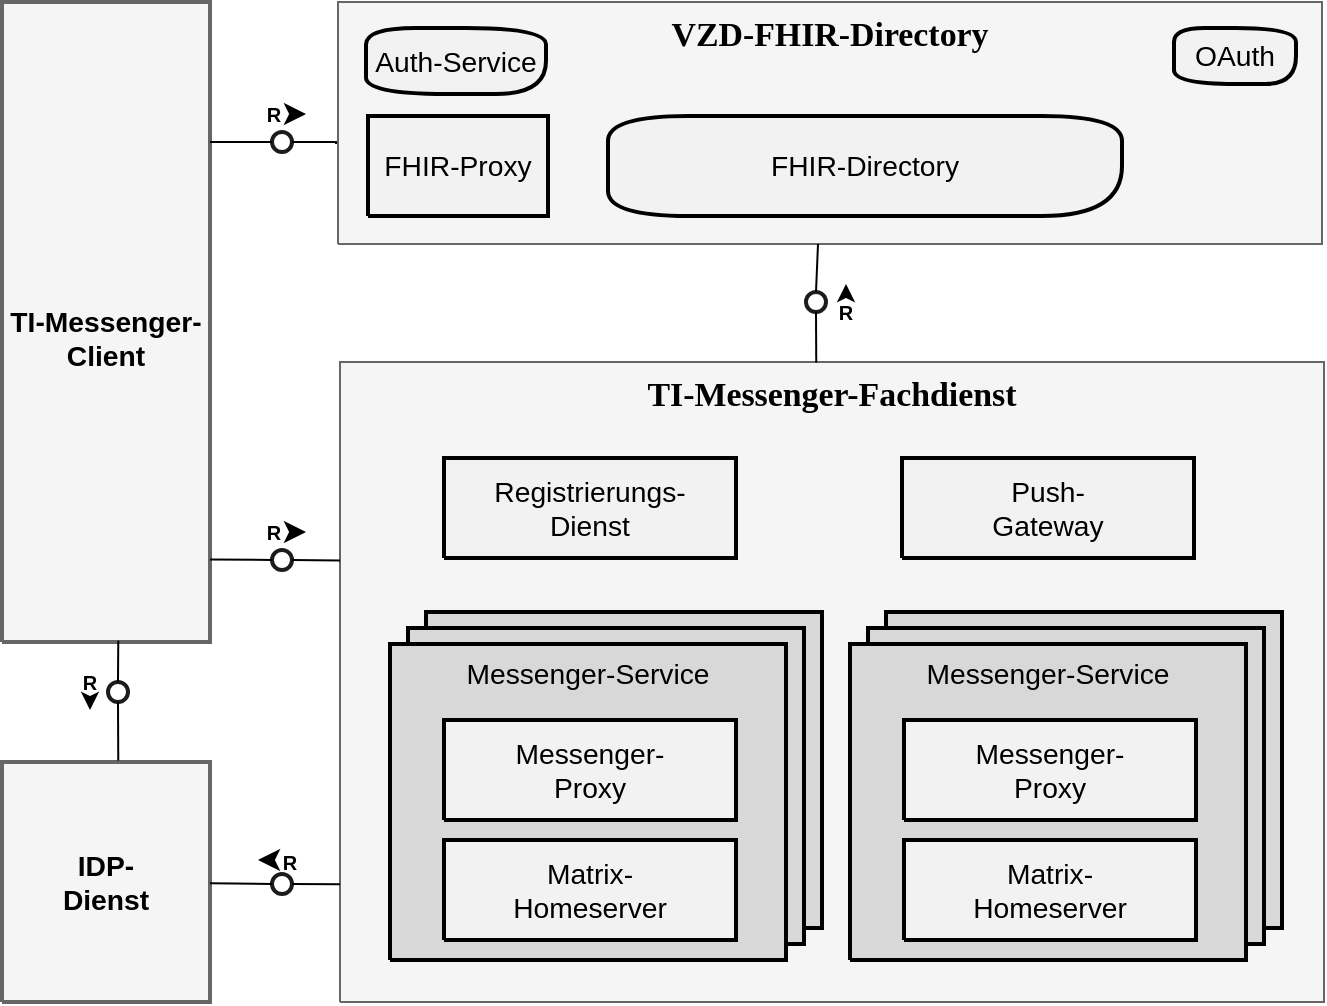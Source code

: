 <mxfile>
    <diagram name="Allgemein" id="euBj5xrBh4o_RF6xaW2p">
        <mxGraphModel dx="165" dy="485" grid="1" gridSize="10" guides="1" tooltips="1" connect="1" arrows="1" fold="1" page="1" pageScale="1" pageWidth="827" pageHeight="1169" math="0" shadow="0">
            <root>
                <mxCell id="0"/>
                <mxCell id="1" parent="0"/>
                <UserObject label="&lt;div style=&quot;font-size: 1px&quot;&gt;&lt;font style=&quot;font-size:16.93px;font-family:Calibri;color:#000000;direction:ltr;letter-spacing:0px;line-height:120%;opacity:1&quot;&gt;&lt;b&gt;VZD-FHIR-Directory&lt;br/&gt;&lt;/b&gt;&lt;/font&gt;&lt;/div&gt;" tags="Hintergrund" id="CfJ6PVG0hl9HaETuA9oQ-1">
                    <mxCell style="verticalAlign=top;align=center;vsdxID=1;fillColor=#f5f5f5;shape=stencil(nZBLDoAgDERP0z3SIyjew0SURgSD+Lu9kMZoXLhwN9O+tukAlrNpJg1SzDH4QW/URgNYgZTkjA4UkwJUgGXng+6DX1zLfmoymdXo17xh5zmRJ6Q42BWCfc2oJfdAr+Yv+AP9Cb7OJ3H/2JG1HNGz/84klThPVCc=);strokeColor=#666666;points=[];labelBackgroundColor=none;rounded=0;html=1;whiteSpace=wrap;fontColor=#333333;" parent="1" vertex="1">
                        <mxGeometry x="214" y="25" width="492" height="121" as="geometry"/>
                    </mxCell>
                </UserObject>
                <UserObject label="&lt;div style=&quot;font-size: 1px&quot;&gt;&lt;font style=&quot;font-size:16.93px;font-family:Calibri;color:#000000;direction:ltr;letter-spacing:0px;line-height:120%;opacity:1&quot;&gt;&lt;b&gt;     TI-Messenger-Fachdienst&lt;br/&gt;&lt;/b&gt;&lt;/font&gt;&lt;/div&gt;" tags="Hintergrund" id="CfJ6PVG0hl9HaETuA9oQ-2">
                    <mxCell style="verticalAlign=top;align=center;vsdxID=2;fillColor=#f5f5f5;shape=stencil(nZBLDoAgDERP0z3SIyjew0SURgSD+Lu9kMZoXLhwN9O+tukAlrNpJg1SzDH4QW/URgNYgZTkjA4UkwJUgGXng+6DX1zLfmoymdXo17xh5zmRJ6Q42BWCfc2oJfdAr+Yv+AP9Cb7OJ3H/2JG1HNGz/84klThPVCc=);points=[];labelBackgroundColor=none;rounded=0;html=1;whiteSpace=wrap;fontColor=#333333;strokeColor=#666666;" parent="1" vertex="1">
                        <mxGeometry x="215" y="205" width="492" height="320" as="geometry"/>
                    </mxCell>
                </UserObject>
                <UserObject label="&lt;div style=&quot;font-size: 1px&quot;&gt;&lt;/div&gt;" tags="Hintergrund" id="CfJ6PVG0hl9HaETuA9oQ-3">
                    <mxCell style="verticalAlign=top;align=center;vsdxID=3;fillColor=#d8d8d8;gradientColor=none;shape=stencil(nZBLDoAgDERP0z3SIyjew0SURgSD+Lu9kMZoXLhwN9O+tukAlrNpJg1SzDH4QW/URgNYgZTkjA4UkwJUgGXng+6DX1zLfmoymdXo17xh5zmRJ6Q42BWCfc2oJfdAr+Yv+AP9Cb7OJ3H/2JG1HNGz/84klThPVCc=);strokeWidth=2;points=[];labelBackgroundColor=none;rounded=0;html=1;whiteSpace=wrap;" parent="1" vertex="1">
                        <mxGeometry x="258" y="330" width="198" height="158" as="geometry"/>
                    </mxCell>
                </UserObject>
                <UserObject label="&lt;div style=&quot;font-size: 1px&quot;&gt;&lt;/div&gt;" tags="Hintergrund" id="CfJ6PVG0hl9HaETuA9oQ-4">
                    <mxCell style="verticalAlign=top;align=center;vsdxID=4;fillColor=#d8d8d8;gradientColor=none;shape=stencil(nZBLDoAgDERP0z3SIyjew0SURgSD+Lu9kMZoXLhwN9O+tukAlrNpJg1SzDH4QW/URgNYgZTkjA4UkwJUgGXng+6DX1zLfmoymdXo17xh5zmRJ6Q42BWCfc2oJfdAr+Yv+AP9Cb7OJ3H/2JG1HNGz/84klThPVCc=);strokeWidth=2;points=[];labelBackgroundColor=none;rounded=0;html=1;whiteSpace=wrap;" parent="1" vertex="1">
                        <mxGeometry x="249" y="338" width="198" height="158" as="geometry"/>
                    </mxCell>
                </UserObject>
                <UserObject label="&lt;div style=&quot;font-size: 1px&quot;&gt;&lt;font style=&quot;font-size:14.11px;font-family:Arial;color:#000000;direction:ltr;letter-spacing:0px;line-height:120%;opacity:1&quot;&gt;Messenger-Service&lt;br/&gt;&lt;/font&gt;&lt;/div&gt;" tags="Hintergrund" id="CfJ6PVG0hl9HaETuA9oQ-5">
                    <mxCell style="verticalAlign=top;align=center;vsdxID=5;fillColor=#d8d8d8;gradientColor=none;shape=stencil(nZBLDoAgDERP0z3SIyjew0SURgSD+Lu9kMZoXLhwN9O+tukAlrNpJg1SzDH4QW/URgNYgZTkjA4UkwJUgGXng+6DX1zLfmoymdXo17xh5zmRJ6Q42BWCfc2oJfdAr+Yv+AP9Cb7OJ3H/2JG1HNGz/84klThPVCc=);strokeWidth=2;points=[];labelBackgroundColor=none;rounded=0;html=1;whiteSpace=wrap;" parent="1" vertex="1">
                        <mxGeometry x="240" y="346" width="198" height="158" as="geometry"/>
                    </mxCell>
                </UserObject>
                <UserObject label="&lt;div style=&quot;font-size: 1px&quot;&gt;&lt;font style=&quot;font-size:14.11px;font-family:Arial;color:#000000;direction:ltr;letter-spacing:0px;line-height:120%;opacity:1&quot;&gt;Registrierungs-&lt;br/&gt;Dienst&lt;br/&gt;&lt;/font&gt;&lt;/div&gt;" tags="Hintergrund" id="CfJ6PVG0hl9HaETuA9oQ-6">
                    <mxCell style="verticalAlign=middle;align=center;vsdxID=6;fillColor=#f2f2f2;gradientColor=none;shape=stencil(nZBLDoAgDERP0z3SIyjew0SURgSD+Lu9kMZoXLhwN9O+tukAlrNpJg1SzDH4QW/URgNYgZTkjA4UkwJUgGXng+6DX1zLfmoymdXo17xh5zmRJ6Q42BWCfc2oJfdAr+Yv+AP9Cb7OJ3H/2JG1HNGz/84klThPVCc=);strokeColor=#000000;strokeWidth=2;spacingTop=-1;spacingBottom=-1;spacingLeft=-1;spacingRight=-1;points=[[0.5,0,0],[1,0.5,0],[0.5,0.5,0],[0.5,0.5,0]];labelBackgroundColor=none;rounded=0;html=1;whiteSpace=wrap;" parent="1" vertex="1">
                        <mxGeometry x="267" y="253" width="146" height="50" as="geometry"/>
                    </mxCell>
                </UserObject>
                <UserObject label="&lt;div style=&quot;font-size: 1px&quot;&gt;&lt;font style=&quot;font-size:14.11px;font-family:Arial;color:#000000;direction:ltr;letter-spacing:0px;line-height:120%;opacity:1&quot;&gt;&lt;b&gt;&lt;br/&gt;TI-Messenger- Client&lt;br/&gt;&lt;/b&gt;&lt;/font&gt;&lt;/div&gt;" tags="Hintergrund" id="CfJ6PVG0hl9HaETuA9oQ-7">
                    <mxCell style="verticalAlign=middle;align=center;vsdxID=7;fillColor=#f5f5f5;shape=stencil(nZBLDoAgDERP0z3SIyjew0SURgSD+Lu9kMZoXLhwN9O+tukAlrNpJg1SzDH4QW/URgNYgZTkjA4UkwJUgGXng+6DX1zLfmoymdXo17xh5zmRJ6Q42BWCfc2oJfdAr+Yv+AP9Cb7OJ3H/2JG1HNGz/84klThPVCc=);strokeColor=#666666;strokeWidth=2;spacingTop=-1;spacingBottom=-1;spacingLeft=-1;spacingRight=-1;points=[[0.5,0,0],[1,0.5,0],[0.5,0.5,0],[0.5,0.5,0]];labelBackgroundColor=none;rounded=0;html=1;whiteSpace=wrap;fontColor=#333333;" parent="1" vertex="1">
                        <mxGeometry x="46" y="25" width="104" height="320" as="geometry"/>
                    </mxCell>
                </UserObject>
                <UserObject label="&lt;div style=&quot;font-size: 1px&quot;&gt;&lt;font style=&quot;font-size:14.11px;font-family:Arial;color:#000000;direction:ltr;letter-spacing:0px;line-height:120%;opacity:1&quot;&gt;Messenger-&lt;br/&gt;Proxy&lt;br/&gt;&lt;/font&gt;&lt;/div&gt;" tags="Hintergrund" id="CfJ6PVG0hl9HaETuA9oQ-8">
                    <mxCell style="verticalAlign=middle;align=center;vsdxID=8;fillColor=#f2f2f2;gradientColor=none;shape=stencil(nZBLDoAgDERP0z3SIyjew0SURgSD+Lu9kMZoXLhwN9O+tukAlrNpJg1SzDH4QW/URgNYgZTkjA4UkwJUgGXng+6DX1zLfmoymdXo17xh5zmRJ6Q42BWCfc2oJfdAr+Yv+AP9Cb7OJ3H/2JG1HNGz/84klThPVCc=);strokeColor=#000000;strokeWidth=2;spacingTop=-1;spacingBottom=-1;spacingLeft=-1;spacingRight=-1;points=[[0.5,0,0],[1,0.5,0],[0.5,0.5,0],[0.5,0.5,0]];labelBackgroundColor=none;rounded=0;html=1;whiteSpace=wrap;" parent="1" vertex="1">
                        <mxGeometry x="267" y="384" width="146" height="50" as="geometry"/>
                    </mxCell>
                </UserObject>
                <UserObject label="&lt;div style=&quot;font-size: 1px&quot;&gt;&lt;font style=&quot;font-size:14.11px;font-family:Arial;color:#000000;direction:ltr;letter-spacing:0px;line-height:120%;opacity:1&quot;&gt;Push-&lt;br/&gt;Gateway&lt;br/&gt;&lt;/font&gt;&lt;/div&gt;" tags="Hintergrund" id="CfJ6PVG0hl9HaETuA9oQ-9">
                    <mxCell style="verticalAlign=middle;align=center;vsdxID=9;fillColor=#f2f2f2;gradientColor=none;shape=stencil(nZBLDoAgDERP0z3SIyjew0SURgSD+Lu9kMZoXLhwN9O+tukAlrNpJg1SzDH4QW/URgNYgZTkjA4UkwJUgGXng+6DX1zLfmoymdXo17xh5zmRJ6Q42BWCfc2oJfdAr+Yv+AP9Cb7OJ3H/2JG1HNGz/84klThPVCc=);strokeWidth=2;spacingTop=-1;spacingBottom=-1;spacingLeft=-1;spacingRight=-1;points=[[0.5,0,0],[1,0.5,0],[0.5,0.5,0],[0.5,0.5,0]];labelBackgroundColor=none;rounded=0;html=1;whiteSpace=wrap;" parent="1" vertex="1">
                        <mxGeometry x="496" y="253" width="146" height="50" as="geometry"/>
                    </mxCell>
                </UserObject>
                <UserObject label="&lt;div style=&quot;font-size: 1px&quot;&gt;&lt;font style=&quot;font-size:14.11px;font-family:Arial;color:#000000;direction:ltr;letter-spacing:0px;line-height:120%;opacity:1&quot;&gt;FHIR-Directory&lt;br/&gt;&lt;/font&gt;&lt;/div&gt;" tags="Hintergrund" id="CfJ6PVG0hl9HaETuA9oQ-10">
                    <mxCell style="verticalAlign=middle;align=center;vsdxID=10;fillColor=#f2f2f2;gradientColor=none;shape=stencil(nZE9DsIwDIVP4xWFWAydS7kAJ4iIIRYhqdLwe3rSukhRB4Zmst/7YkvPgO3gTE+g1ZBTvNKTbXaAe9Cag6PEuVSAHWB7jokuKd6Dlb43hdRqUsjKn+1Ia2XS6cgfEg2bTVO93czIkFt8jMtfgiqx3vMwJf1BUM+hQn/mKvgPuhJcrC/FFI8Ex95LurW/jLNIcgrsvg==);strokeColor=#000000;strokeWidth=2;spacingTop=2;spacingBottom=2;spacingLeft=3;spacingRight=3;points=[[0.5,0,0],[1,0.5,0],[0.5,0.5,0],[0.5,0.5,0]];labelBackgroundColor=none;rounded=1;html=1;whiteSpace=wrap;" parent="1" vertex="1">
                        <mxGeometry x="349" y="82" width="257" height="50" as="geometry"/>
                    </mxCell>
                </UserObject>
                <UserObject label="&lt;div style=&quot;font-size: 1px&quot;&gt;&lt;font style=&quot;font-size:14.11px;font-family:Arial;color:#000000;direction:ltr;letter-spacing:0px;line-height:120%;opacity:1&quot;&gt;FHIR-Proxy&lt;br/&gt;&lt;/font&gt;&lt;/div&gt;" tags="Hintergrund" id="CfJ6PVG0hl9HaETuA9oQ-11">
                    <mxCell style="verticalAlign=middle;align=center;vsdxID=11;fillColor=#f2f2f2;gradientColor=none;shape=stencil(nZBLDoAgDERP0z3SIyjew0SURgSD+Lu9kMZoXLhwN9O+tukAlrNpJg1SzDH4QW/URgNYgZTkjA4UkwJUgGXng+6DX1zLfmoymdXo17xh5zmRJ6Q42BWCfc2oJfdAr+Yv+AP9Cb7OJ3H/2JG1HNGz/84klThPVCc=);strokeColor=#000000;strokeWidth=2;spacingTop=-1;spacingBottom=-1;spacingLeft=-1;spacingRight=-1;points=[[0.5,0,0],[1,0.5,0],[0.5,0.5,0],[0.5,0.5,0]];labelBackgroundColor=none;rounded=0;html=1;whiteSpace=wrap;" parent="1" vertex="1">
                        <mxGeometry x="229" y="82" width="90" height="50" as="geometry"/>
                    </mxCell>
                </UserObject>
                <UserObject label="&lt;div style=&quot;font-size: 1px&quot;&gt;&lt;font style=&quot;font-size:14.11px;font-family:Arial;color:#000000;direction:ltr;letter-spacing:0px;line-height:120%;opacity:1&quot;&gt;&lt;b&gt;IDP-&lt;br/&gt;Dienst&lt;br/&gt;&lt;/b&gt;&lt;/font&gt;&lt;/div&gt;" tags="Hintergrund" id="CfJ6PVG0hl9HaETuA9oQ-12">
                    <mxCell style="verticalAlign=middle;align=center;vsdxID=12;fillColor=#f5f5f5;shape=stencil(nZBLDoAgDERP0z3SIyjew0SURgSD+Lu9kMZoXLhwN9O+tukAlrNpJg1SzDH4QW/URgNYgZTkjA4UkwJUgGXng+6DX1zLfmoymdXo17xh5zmRJ6Q42BWCfc2oJfdAr+Yv+AP9Cb7OJ3H/2JG1HNGz/84klThPVCc=);strokeColor=#666666;strokeWidth=2;spacingTop=-1;spacingBottom=-1;spacingLeft=-1;spacingRight=-1;points=[[0.5,0,0],[1,0.5,0],[0.5,0.5,0],[0.5,0.5,0]];labelBackgroundColor=none;rounded=0;html=1;whiteSpace=wrap;fontColor=#333333;" parent="1" vertex="1">
                        <mxGeometry x="46" y="405" width="104" height="120" as="geometry"/>
                    </mxCell>
                </UserObject>
                <UserObject label="&lt;div style=&quot;font-size: 1px&quot;&gt;&lt;font style=&quot;font-size:14.11px;font-family:Arial;color:#000000;direction:ltr;letter-spacing:0px;line-height:120%;opacity:1&quot;&gt;OAuth&lt;br/&gt;&lt;/font&gt;&lt;/div&gt;" tags="Hintergrund" id="CfJ6PVG0hl9HaETuA9oQ-13">
                    <mxCell style="verticalAlign=middle;align=center;vsdxID=33;fillColor=#f2f2f2;gradientColor=none;shape=stencil(nZE9DsIwDIVP4xWFWAydS7kAJ4iIIRYhqdLwe3rSukhRB4Zmst/7YkvPgO3gTE+g1ZBTvNKTbXaAe9Cag6PEuVSAHWB7jokuKd6Dlb43hdRqUsjKn+1Ia2XS6cgfEg2bTVO93czIkFt8jMtfgiqx3vMwJf1BUM+hQn/mKvgPuhJcrC/FFI8Ex95LurW/jLNIcgrsvg==);strokeColor=#000000;strokeWidth=2;spacingTop=2;spacingBottom=2;spacingLeft=3;spacingRight=3;points=[[0.5,0,0],[1,0.5,0],[0.5,0.5,0],[0.5,0.5,0]];labelBackgroundColor=none;rounded=1;html=1;whiteSpace=wrap;" parent="1" vertex="1">
                        <mxGeometry x="632" y="38" width="61" height="28" as="geometry"/>
                    </mxCell>
                </UserObject>
                <UserObject label="&lt;div style=&quot;font-size: 1px&quot;&gt;&lt;font style=&quot;font-size:14.11px;font-family:Arial;color:#000000;direction:ltr;letter-spacing:0px;line-height:120%;opacity:1&quot;&gt;Matrix-&lt;br/&gt;Homeserver&lt;br/&gt;&lt;/font&gt;&lt;/div&gt;" tags="Hintergrund" id="CfJ6PVG0hl9HaETuA9oQ-14">
                    <mxCell style="verticalAlign=middle;align=center;vsdxID=39;fillColor=#f2f2f2;gradientColor=none;shape=stencil(nZBLDoAgDERP0z3SIyjew0SURgSD+Lu9kMZoXLhwN9O+tukAlrNpJg1SzDH4QW/URgNYgZTkjA4UkwJUgGXng+6DX1zLfmoymdXo17xh5zmRJ6Q42BWCfc2oJfdAr+Yv+AP9Cb7OJ3H/2JG1HNGz/84klThPVCc=);strokeWidth=2;spacingTop=-1;spacingBottom=-1;spacingLeft=-1;spacingRight=-1;points=[[0.5,0,0],[1,0.5,0],[0.5,0.5,0],[0.5,0.5,0]];labelBackgroundColor=none;rounded=0;html=1;whiteSpace=wrap;" parent="1" vertex="1">
                        <mxGeometry x="267" y="444" width="146" height="50" as="geometry"/>
                    </mxCell>
                </UserObject>
                <UserObject label="&lt;div style=&quot;font-size: 1px&quot;&gt;&lt;font style=&quot;font-size:14.11px;font-family:Arial;color:#000000;direction:ltr;letter-spacing:0px;line-height:120%;opacity:1&quot;&gt;Auth-Service&lt;br/&gt;&lt;/font&gt;&lt;/div&gt;" tags="Hintergrund" id="CfJ6PVG0hl9HaETuA9oQ-15">
                    <mxCell style="verticalAlign=middle;align=center;vsdxID=40;fillColor=#f2f2f2;gradientColor=none;shape=stencil(nZE9DsIwDIVP4xWFWAydS7kAJ4iIIRYhqdLwe3rSukhRB4Zmst/7YkvPgO3gTE+g1ZBTvNKTbXaAe9Cag6PEuVSAHWB7jokuKd6Dlb43hdRqUsjKn+1Ia2XS6cgfEg2bTVO93czIkFt8jMtfgiqx3vMwJf1BUM+hQn/mKvgPuhJcrC/FFI8Ex95LurW/jLNIcgrsvg==);strokeColor=#000000;strokeWidth=2;spacingTop=2;spacingBottom=2;spacingLeft=3;spacingRight=3;points=[[0.5,0,0],[1,0.5,0],[0.5,0.5,0],[0.5,0.5,0]];labelBackgroundColor=none;rounded=1;html=1;whiteSpace=wrap;" parent="1" vertex="1">
                        <mxGeometry x="228" y="38" width="90" height="33" as="geometry"/>
                    </mxCell>
                </UserObject>
                <UserObject label="&lt;div style=&quot;font-size: 1px&quot;&gt;&lt;/div&gt;" tags="Hintergrund" id="CfJ6PVG0hl9HaETuA9oQ-16">
                    <mxCell style="verticalAlign=top;align=center;vsdxID=41;fillColor=#d8d8d8;gradientColor=none;shape=stencil(nZBLDoAgDERP0z3SIyjew0SURgSD+Lu9kMZoXLhwN9O+tukAlrNpJg1SzDH4QW/URgNYgZTkjA4UkwJUgGXng+6DX1zLfmoymdXo17xh5zmRJ6Q42BWCfc2oJfdAr+Yv+AP9Cb7OJ3H/2JG1HNGz/84klThPVCc=);strokeWidth=2;points=[];labelBackgroundColor=none;rounded=0;html=1;whiteSpace=wrap;" parent="1" vertex="1">
                        <mxGeometry x="488" y="330" width="198" height="158" as="geometry"/>
                    </mxCell>
                </UserObject>
                <UserObject label="&lt;div style=&quot;font-size: 1px&quot;&gt;&lt;/div&gt;" tags="Hintergrund" id="CfJ6PVG0hl9HaETuA9oQ-17">
                    <mxCell style="verticalAlign=top;align=center;vsdxID=42;fillColor=#d8d8d8;gradientColor=none;shape=stencil(nZBLDoAgDERP0z3SIyjew0SURgSD+Lu9kMZoXLhwN9O+tukAlrNpJg1SzDH4QW/URgNYgZTkjA4UkwJUgGXng+6DX1zLfmoymdXo17xh5zmRJ6Q42BWCfc2oJfdAr+Yv+AP9Cb7OJ3H/2JG1HNGz/84klThPVCc=);strokeWidth=2;points=[];labelBackgroundColor=none;rounded=0;html=1;whiteSpace=wrap;" parent="1" vertex="1">
                        <mxGeometry x="479" y="338" width="198" height="158" as="geometry"/>
                    </mxCell>
                </UserObject>
                <UserObject label="&lt;div style=&quot;font-size: 1px&quot;&gt;&lt;font style=&quot;font-size:14.11px;font-family:Arial;color:#000000;direction:ltr;letter-spacing:0px;line-height:120%;opacity:1&quot;&gt;Messenger-Service&lt;br/&gt;&lt;/font&gt;&lt;/div&gt;" tags="Hintergrund" id="CfJ6PVG0hl9HaETuA9oQ-18">
                    <mxCell style="verticalAlign=top;align=center;vsdxID=43;fillColor=#d8d8d8;gradientColor=none;shape=stencil(nZBLDoAgDERP0z3SIyjew0SURgSD+Lu9kMZoXLhwN9O+tukAlrNpJg1SzDH4QW/URgNYgZTkjA4UkwJUgGXng+6DX1zLfmoymdXo17xh5zmRJ6Q42BWCfc2oJfdAr+Yv+AP9Cb7OJ3H/2JG1HNGz/84klThPVCc=);strokeWidth=2;points=[];labelBackgroundColor=none;rounded=0;html=1;whiteSpace=wrap;" parent="1" vertex="1">
                        <mxGeometry x="470" y="346" width="198" height="158" as="geometry"/>
                    </mxCell>
                </UserObject>
                <UserObject label="&lt;div style=&quot;font-size: 1px&quot;&gt;&lt;font style=&quot;font-size:14.11px;font-family:Arial;color:#000000;direction:ltr;letter-spacing:0px;line-height:120%;opacity:1&quot;&gt;Messenger-&lt;br/&gt;Proxy&lt;br/&gt;&lt;/font&gt;&lt;/div&gt;" tags="Hintergrund" id="CfJ6PVG0hl9HaETuA9oQ-19">
                    <mxCell style="verticalAlign=middle;align=center;vsdxID=44;fillColor=#f2f2f2;gradientColor=none;shape=stencil(nZBLDoAgDERP0z3SIyjew0SURgSD+Lu9kMZoXLhwN9O+tukAlrNpJg1SzDH4QW/URgNYgZTkjA4UkwJUgGXng+6DX1zLfmoymdXo17xh5zmRJ6Q42BWCfc2oJfdAr+Yv+AP9Cb7OJ3H/2JG1HNGz/84klThPVCc=);strokeColor=#000000;strokeWidth=2;spacingTop=-1;spacingBottom=-1;spacingLeft=-1;spacingRight=-1;points=[[0.5,0,0],[1,0.5,0],[0.5,0.5,0],[0.5,0.5,0]];labelBackgroundColor=none;rounded=0;html=1;whiteSpace=wrap;" parent="1" vertex="1">
                        <mxGeometry x="497" y="384" width="146" height="50" as="geometry"/>
                    </mxCell>
                </UserObject>
                <UserObject label="&lt;div style=&quot;font-size: 1px&quot;&gt;&lt;font style=&quot;font-size:14.11px;font-family:Arial;color:#000000;direction:ltr;letter-spacing:0px;line-height:120%;opacity:1&quot;&gt;Matrix-&lt;br/&gt;Homeserver&lt;br/&gt;&lt;/font&gt;&lt;/div&gt;" tags="Hintergrund" id="CfJ6PVG0hl9HaETuA9oQ-20">
                    <mxCell style="verticalAlign=middle;align=center;vsdxID=45;fillColor=#f2f2f2;gradientColor=none;shape=stencil(nZBLDoAgDERP0z3SIyjew0SURgSD+Lu9kMZoXLhwN9O+tukAlrNpJg1SzDH4QW/URgNYgZTkjA4UkwJUgGXng+6DX1zLfmoymdXo17xh5zmRJ6Q42BWCfc2oJfdAr+Yv+AP9Cb7OJ3H/2JG1HNGz/84klThPVCc=);strokeWidth=2;spacingTop=-1;spacingBottom=-1;spacingLeft=-1;spacingRight=-1;points=[[0.5,0,0],[1,0.5,0],[0.5,0.5,0],[0.5,0.5,0]];labelBackgroundColor=none;rounded=0;html=1;whiteSpace=wrap;" parent="1" vertex="1">
                        <mxGeometry x="497" y="444" width="146" height="50" as="geometry"/>
                    </mxCell>
                </UserObject>
                <mxCell id="CfJ6PVG0hl9HaETuA9oQ-21" parent="1" vertex="1">
                    <mxGeometry x="215" y="465" as="geometry"/>
                </mxCell>
                <mxCell id="CfJ6PVG0hl9HaETuA9oQ-22" value="" style="group" parent="1" vertex="1" connectable="0">
                    <mxGeometry x="162" y="280" width="40" height="29" as="geometry"/>
                </mxCell>
                <mxCell id="CfJ6PVG0hl9HaETuA9oQ-23" value="R" style="text;html=1;strokeColor=none;fillColor=none;align=center;verticalAlign=middle;whiteSpace=wrap;overflow=hidden;fontFamily=Helvetica;fontSize=10;fontColor=#000000;fontStyle=1" parent="CfJ6PVG0hl9HaETuA9oQ-22" vertex="1">
                    <mxGeometry width="40" height="20" as="geometry"/>
                </mxCell>
                <mxCell id="CfJ6PVG0hl9HaETuA9oQ-24" value="" style="ellipse;whiteSpace=wrap;html=1;strokeColor=#1C1C1C;fillColor=none;fontFamily=Tahoma;fontSize=14;fontColor=#525252;align=center;strokeWidth=2;" parent="CfJ6PVG0hl9HaETuA9oQ-22" vertex="1">
                    <mxGeometry x="19" y="19" width="10" height="10" as="geometry"/>
                </mxCell>
                <mxCell id="CfJ6PVG0hl9HaETuA9oQ-25" style="edgeStyle=none;rounded=0;html=1;startArrow=none;startFill=0;endArrow=classic;endFill=1;jettySize=auto;orthogonalLoop=1;strokeColor=#000000;fontFamily=Helvetica;fontSize=10;fontColor=#000000;targetPerimeterSpacing=0;endSize=8;sourcePerimeterSpacing=0;startSize=0;" parent="CfJ6PVG0hl9HaETuA9oQ-22" edge="1">
                    <mxGeometry relative="1" as="geometry">
                        <mxPoint x="36" y="10" as="targetPoint"/>
                        <mxPoint x="28" y="10" as="sourcePoint"/>
                    </mxGeometry>
                </mxCell>
                <mxCell id="CfJ6PVG0hl9HaETuA9oQ-26" value="" style="group" parent="1" vertex="1" connectable="0">
                    <mxGeometry x="162" y="71" width="40" height="29" as="geometry"/>
                </mxCell>
                <mxCell id="CfJ6PVG0hl9HaETuA9oQ-27" value="R" style="text;html=1;strokeColor=none;fillColor=none;align=center;verticalAlign=middle;whiteSpace=wrap;overflow=hidden;fontFamily=Helvetica;fontSize=10;fontColor=#000000;fontStyle=1" parent="CfJ6PVG0hl9HaETuA9oQ-26" vertex="1">
                    <mxGeometry width="40" height="20" as="geometry"/>
                </mxCell>
                <mxCell id="CfJ6PVG0hl9HaETuA9oQ-28" value="" style="ellipse;whiteSpace=wrap;html=1;strokeColor=#1C1C1C;fillColor=none;fontFamily=Tahoma;fontSize=14;fontColor=#525252;align=center;strokeWidth=2;" parent="CfJ6PVG0hl9HaETuA9oQ-26" vertex="1">
                    <mxGeometry x="19" y="19" width="10" height="10" as="geometry"/>
                </mxCell>
                <mxCell id="CfJ6PVG0hl9HaETuA9oQ-29" style="edgeStyle=none;rounded=0;html=1;startArrow=none;startFill=0;endArrow=classic;endFill=1;jettySize=auto;orthogonalLoop=1;strokeColor=#000000;fontFamily=Helvetica;fontSize=10;fontColor=#000000;targetPerimeterSpacing=0;endSize=8;sourcePerimeterSpacing=0;startSize=0;" parent="CfJ6PVG0hl9HaETuA9oQ-26" edge="1">
                    <mxGeometry relative="1" as="geometry">
                        <mxPoint x="36" y="10" as="targetPoint"/>
                        <mxPoint x="28" y="10" as="sourcePoint"/>
                    </mxGeometry>
                </mxCell>
                <mxCell id="CfJ6PVG0hl9HaETuA9oQ-30" value="" style="group;rotation=-180;" parent="1" vertex="1" connectable="0">
                    <mxGeometry x="448" y="170" width="40" height="20" as="geometry"/>
                </mxCell>
                <mxCell id="CfJ6PVG0hl9HaETuA9oQ-31" value="" style="group;rotation=-180;" parent="CfJ6PVG0hl9HaETuA9oQ-30" vertex="1" connectable="0">
                    <mxGeometry width="40" height="20" as="geometry"/>
                </mxCell>
                <mxCell id="CfJ6PVG0hl9HaETuA9oQ-32" value="" style="group;rotation=-180;" parent="CfJ6PVG0hl9HaETuA9oQ-31" vertex="1" connectable="0">
                    <mxGeometry width="40" height="20" as="geometry"/>
                </mxCell>
                <mxCell id="CfJ6PVG0hl9HaETuA9oQ-33" value="" style="endArrow=classic;html=1;strokeColor=#000000;fontFamily=Helvetica;fontSize=14;fontColor=#525252;rounded=0;" parent="CfJ6PVG0hl9HaETuA9oQ-32" edge="1">
                    <mxGeometry width="50" height="50" relative="1" as="geometry">
                        <mxPoint x="20" y="1" as="sourcePoint"/>
                        <mxPoint x="20" y="-4" as="targetPoint"/>
                    </mxGeometry>
                </mxCell>
                <mxCell id="CfJ6PVG0hl9HaETuA9oQ-34" value="" style="ellipse;whiteSpace=wrap;html=1;strokeColor=#1C1C1C;fillColor=none;fontFamily=Tahoma;fontSize=14;fontColor=#525252;align=center;strokeWidth=2;rotation=-180;" parent="CfJ6PVG0hl9HaETuA9oQ-32" vertex="1">
                    <mxGeometry width="10" height="10" as="geometry"/>
                </mxCell>
                <mxCell id="CfJ6PVG0hl9HaETuA9oQ-35" value="R" style="text;html=1;strokeColor=none;fillColor=none;align=center;verticalAlign=middle;whiteSpace=wrap;overflow=hidden;fontFamily=Helvetica;fontSize=10;fontColor=#000000;fontStyle=1;rotation=0;" parent="CfJ6PVG0hl9HaETuA9oQ-32" vertex="1">
                    <mxGeometry width="40" height="20" as="geometry"/>
                </mxCell>
                <mxCell id="CfJ6PVG0hl9HaETuA9oQ-36" style="edgeStyle=orthogonalEdgeStyle;rounded=0;orthogonalLoop=1;jettySize=auto;html=1;exitX=1;exitY=0.5;exitDx=0;exitDy=0;entryX=-0.002;entryY=0.587;entryDx=0;entryDy=0;entryPerimeter=0;endArrow=none;endFill=0;" parent="1" source="CfJ6PVG0hl9HaETuA9oQ-28" target="CfJ6PVG0hl9HaETuA9oQ-1" edge="1">
                    <mxGeometry relative="1" as="geometry"/>
                </mxCell>
                <mxCell id="CfJ6PVG0hl9HaETuA9oQ-37" value="" style="endArrow=none;html=1;rounded=0;entryX=0;entryY=0.5;entryDx=0;entryDy=0;" parent="1" target="CfJ6PVG0hl9HaETuA9oQ-28" edge="1">
                    <mxGeometry width="50" height="50" relative="1" as="geometry">
                        <mxPoint x="150" y="95" as="sourcePoint"/>
                        <mxPoint x="207" y="110" as="targetPoint"/>
                    </mxGeometry>
                </mxCell>
                <mxCell id="CfJ6PVG0hl9HaETuA9oQ-38" value="" style="endArrow=none;html=1;rounded=0;entryX=0.5;entryY=0;entryDx=0;entryDy=0;exitX=0.484;exitY=0.001;exitDx=0;exitDy=0;exitPerimeter=0;" parent="1" source="CfJ6PVG0hl9HaETuA9oQ-2" target="CfJ6PVG0hl9HaETuA9oQ-34" edge="1">
                    <mxGeometry width="50" height="50" relative="1" as="geometry">
                        <mxPoint x="448.5" y="205" as="sourcePoint"/>
                        <mxPoint x="450" y="180" as="targetPoint"/>
                    </mxGeometry>
                </mxCell>
                <mxCell id="CfJ6PVG0hl9HaETuA9oQ-39" value="" style="endArrow=none;html=1;rounded=0;exitX=0.5;exitY=1;exitDx=0;exitDy=0;" parent="1" edge="1">
                    <mxGeometry width="50" height="50" relative="1" as="geometry">
                        <mxPoint x="453" y="170" as="sourcePoint"/>
                        <mxPoint x="454" y="146" as="targetPoint"/>
                    </mxGeometry>
                </mxCell>
                <mxCell id="CfJ6PVG0hl9HaETuA9oQ-40" value="" style="endArrow=none;html=1;rounded=0;exitX=1;exitY=0.871;exitDx=0;exitDy=0;exitPerimeter=0;entryX=0;entryY=0.5;entryDx=0;entryDy=0;" parent="1" source="CfJ6PVG0hl9HaETuA9oQ-7" target="CfJ6PVG0hl9HaETuA9oQ-24" edge="1">
                    <mxGeometry width="50" height="50" relative="1" as="geometry">
                        <mxPoint x="160" y="270" as="sourcePoint"/>
                        <mxPoint x="210" y="220" as="targetPoint"/>
                    </mxGeometry>
                </mxCell>
                <mxCell id="CfJ6PVG0hl9HaETuA9oQ-41" value="" style="endArrow=none;html=1;rounded=0;entryX=0;entryY=0.31;entryDx=0;entryDy=0;entryPerimeter=0;exitX=1;exitY=0.5;exitDx=0;exitDy=0;" parent="1" source="CfJ6PVG0hl9HaETuA9oQ-24" target="CfJ6PVG0hl9HaETuA9oQ-2" edge="1">
                    <mxGeometry width="50" height="50" relative="1" as="geometry">
                        <mxPoint x="190" y="270" as="sourcePoint"/>
                        <mxPoint x="240" y="220" as="targetPoint"/>
                    </mxGeometry>
                </mxCell>
                <mxCell id="CfJ6PVG0hl9HaETuA9oQ-42" value="" style="group" parent="1" vertex="1" connectable="0">
                    <mxGeometry x="70" y="355" width="40" height="20" as="geometry"/>
                </mxCell>
                <mxCell id="CfJ6PVG0hl9HaETuA9oQ-43" value="" style="group" parent="CfJ6PVG0hl9HaETuA9oQ-42" vertex="1" connectable="0">
                    <mxGeometry width="40" height="20" as="geometry"/>
                </mxCell>
                <mxCell id="CfJ6PVG0hl9HaETuA9oQ-44" value="" style="group" parent="CfJ6PVG0hl9HaETuA9oQ-43" vertex="1" connectable="0">
                    <mxGeometry width="40" height="20" as="geometry"/>
                </mxCell>
                <mxCell id="CfJ6PVG0hl9HaETuA9oQ-45" value="" style="endArrow=classic;html=1;strokeColor=#000000;fontFamily=Helvetica;fontSize=14;fontColor=#525252;rounded=0;" parent="CfJ6PVG0hl9HaETuA9oQ-44" edge="1">
                    <mxGeometry width="50" height="50" relative="1" as="geometry">
                        <mxPoint x="20" y="19" as="sourcePoint"/>
                        <mxPoint x="20" y="24" as="targetPoint"/>
                    </mxGeometry>
                </mxCell>
                <mxCell id="CfJ6PVG0hl9HaETuA9oQ-46" value="R" style="text;html=1;strokeColor=none;fillColor=none;align=center;verticalAlign=middle;whiteSpace=wrap;overflow=hidden;fontFamily=Helvetica;fontSize=10;fontColor=#000000;fontStyle=1" parent="CfJ6PVG0hl9HaETuA9oQ-44" vertex="1">
                    <mxGeometry width="40" height="20" as="geometry"/>
                </mxCell>
                <mxCell id="CfJ6PVG0hl9HaETuA9oQ-47" value="" style="ellipse;whiteSpace=wrap;html=1;strokeColor=#1C1C1C;fillColor=none;fontFamily=Tahoma;fontSize=14;fontColor=#525252;align=center;strokeWidth=2;" parent="CfJ6PVG0hl9HaETuA9oQ-44" vertex="1">
                    <mxGeometry x="29" y="10" width="10" height="10" as="geometry"/>
                </mxCell>
                <mxCell id="CfJ6PVG0hl9HaETuA9oQ-48" value="" style="endArrow=none;html=1;rounded=0;entryX=0.559;entryY=0.998;entryDx=0;entryDy=0;entryPerimeter=0;exitX=0.5;exitY=0;exitDx=0;exitDy=0;" parent="1" source="CfJ6PVG0hl9HaETuA9oQ-47" target="CfJ6PVG0hl9HaETuA9oQ-7" edge="1">
                    <mxGeometry width="50" height="50" relative="1" as="geometry">
                        <mxPoint x="140" y="400" as="sourcePoint"/>
                        <mxPoint x="190" y="350" as="targetPoint"/>
                    </mxGeometry>
                </mxCell>
                <mxCell id="CfJ6PVG0hl9HaETuA9oQ-49" value="" style="endArrow=none;html=1;rounded=0;entryX=0.5;entryY=1;entryDx=0;entryDy=0;exitX=0.559;exitY=-0.006;exitDx=0;exitDy=0;exitPerimeter=0;" parent="1" source="CfJ6PVG0hl9HaETuA9oQ-12" target="CfJ6PVG0hl9HaETuA9oQ-47" edge="1">
                    <mxGeometry width="50" height="50" relative="1" as="geometry">
                        <mxPoint x="60" y="440" as="sourcePoint"/>
                        <mxPoint x="110" y="390" as="targetPoint"/>
                    </mxGeometry>
                </mxCell>
                <mxCell id="CfJ6PVG0hl9HaETuA9oQ-50" value="" style="group;flipV=0;flipH=1;" parent="1" vertex="1" connectable="0">
                    <mxGeometry x="170" y="444" width="40" height="30" as="geometry"/>
                </mxCell>
                <mxCell id="CfJ6PVG0hl9HaETuA9oQ-51" value="R" style="text;html=1;strokeColor=none;fillColor=none;align=center;verticalAlign=middle;whiteSpace=wrap;overflow=hidden;fontFamily=Helvetica;fontSize=10;fontColor=#000000;fontStyle=1;flipV=1;flipH=1;" parent="CfJ6PVG0hl9HaETuA9oQ-50" vertex="1">
                    <mxGeometry y="1" width="40" height="20" as="geometry"/>
                </mxCell>
                <mxCell id="CfJ6PVG0hl9HaETuA9oQ-52" value="" style="ellipse;whiteSpace=wrap;html=1;strokeColor=#1C1C1C;fillColor=none;fontFamily=Tahoma;fontSize=14;fontColor=#525252;align=center;strokeWidth=2;" parent="CfJ6PVG0hl9HaETuA9oQ-50" vertex="1">
                    <mxGeometry x="11" y="17" width="10" height="10" as="geometry"/>
                </mxCell>
                <mxCell id="CfJ6PVG0hl9HaETuA9oQ-53" style="edgeStyle=none;rounded=0;html=1;startArrow=none;startFill=0;endArrow=classic;endFill=1;jettySize=auto;orthogonalLoop=1;strokeColor=#000000;fontFamily=Helvetica;fontSize=10;fontColor=#000000;targetPerimeterSpacing=0;endSize=8;sourcePerimeterSpacing=0;startSize=0;" parent="CfJ6PVG0hl9HaETuA9oQ-50" edge="1">
                    <mxGeometry relative="1" as="geometry">
                        <mxPoint x="4" y="10" as="targetPoint"/>
                        <mxPoint x="12" y="10" as="sourcePoint"/>
                    </mxGeometry>
                </mxCell>
                <mxCell id="CfJ6PVG0hl9HaETuA9oQ-54" value="" style="endArrow=none;html=1;rounded=0;entryX=0;entryY=0.5;entryDx=0;entryDy=0;" parent="1" source="CfJ6PVG0hl9HaETuA9oQ-12" target="CfJ6PVG0hl9HaETuA9oQ-52" edge="1">
                    <mxGeometry width="50" height="50" relative="1" as="geometry">
                        <mxPoint x="130" y="550" as="sourcePoint"/>
                        <mxPoint x="180" y="500" as="targetPoint"/>
                    </mxGeometry>
                </mxCell>
                <mxCell id="CfJ6PVG0hl9HaETuA9oQ-55" value="" style="endArrow=none;html=1;rounded=0;exitX=1;exitY=0.5;exitDx=0;exitDy=0;entryX=0;entryY=0.816;entryDx=0;entryDy=0;entryPerimeter=0;" parent="1" source="CfJ6PVG0hl9HaETuA9oQ-52" target="CfJ6PVG0hl9HaETuA9oQ-2" edge="1">
                    <mxGeometry width="50" height="50" relative="1" as="geometry">
                        <mxPoint x="170" y="530" as="sourcePoint"/>
                        <mxPoint x="220" y="480" as="targetPoint"/>
                    </mxGeometry>
                </mxCell>
            </root>
        </mxGraphModel>
    </diagram>
</mxfile>
